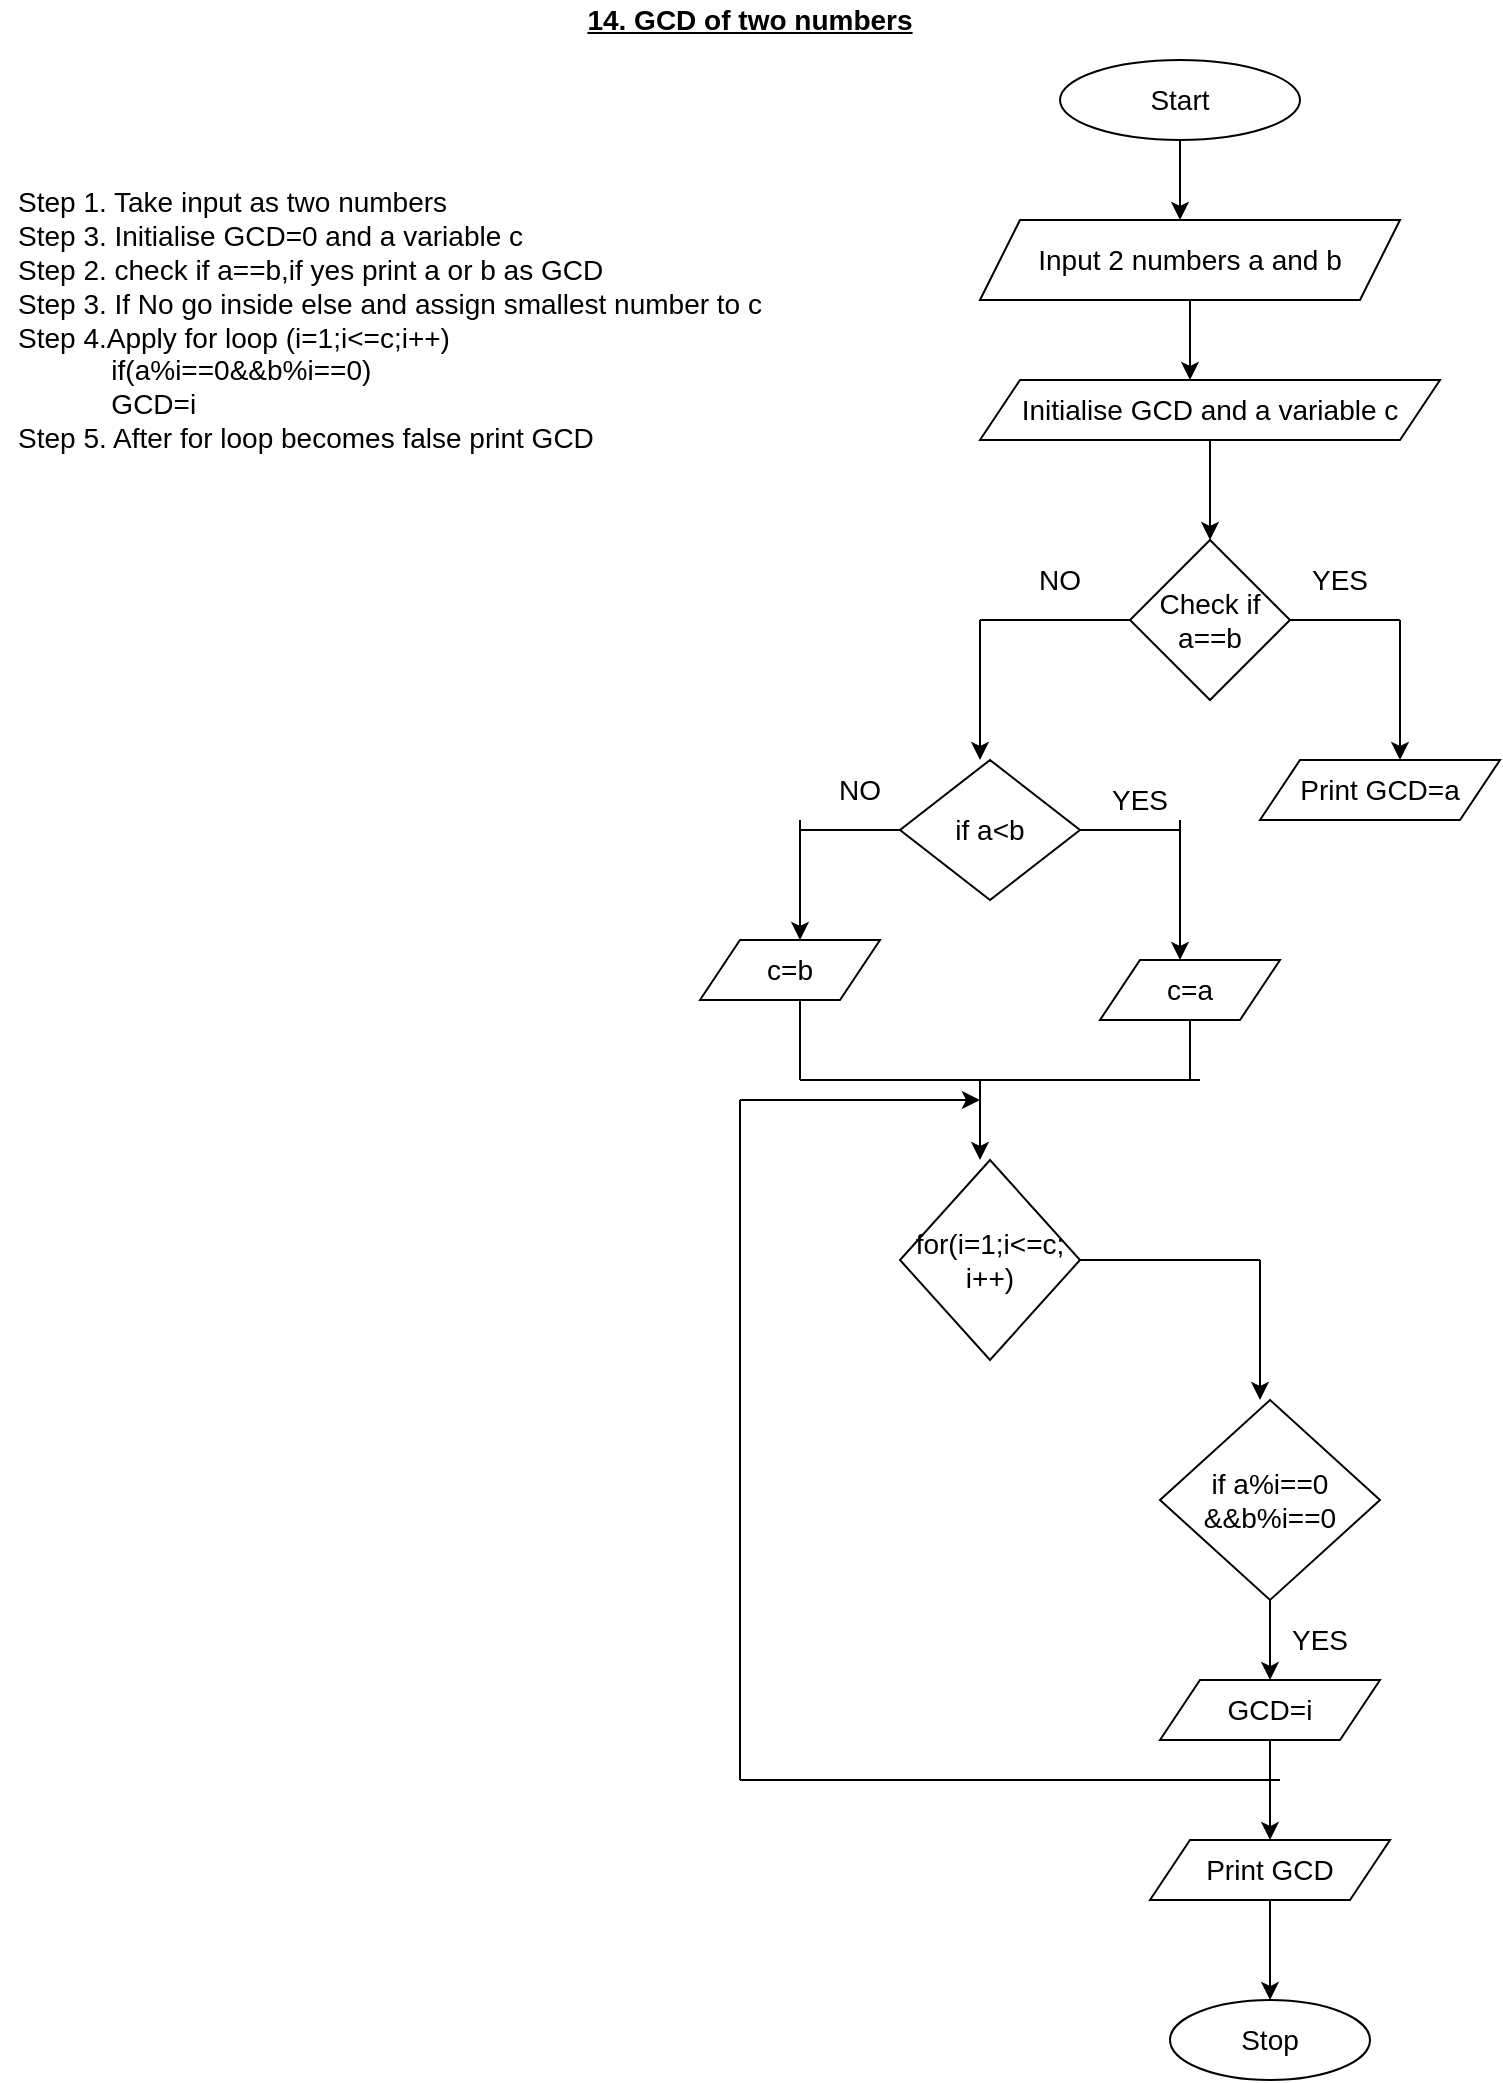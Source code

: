 <mxfile version="13.9.9" type="device"><diagram id="C5RBs43oDa-KdzZeNtuy" name="Page-1"><mxGraphModel dx="1024" dy="584" grid="1" gridSize="10" guides="1" tooltips="1" connect="1" arrows="1" fold="1" page="1" pageScale="1" pageWidth="827" pageHeight="1169" math="0" shadow="0"><root><mxCell id="WIyWlLk6GJQsqaUBKTNV-0"/><mxCell id="WIyWlLk6GJQsqaUBKTNV-1" parent="WIyWlLk6GJQsqaUBKTNV-0"/><mxCell id="JGCsafrGs3MiKBahC5DC-0" value="&lt;font style=&quot;font-size: 14px&quot;&gt;&lt;b&gt;&lt;u&gt;14. GCD of two numbers&lt;/u&gt;&lt;/b&gt;&lt;/font&gt;" style="text;html=1;strokeColor=none;fillColor=none;align=center;verticalAlign=middle;whiteSpace=wrap;rounded=0;" vertex="1" parent="WIyWlLk6GJQsqaUBKTNV-1"><mxGeometry x="240" y="20" width="330" height="20" as="geometry"/></mxCell><mxCell id="JGCsafrGs3MiKBahC5DC-1" value="&lt;div style=&quot;text-align: left&quot;&gt;&lt;span style=&quot;font-size: 14px&quot;&gt;Step 1. Take input as two numbers&lt;/span&gt;&lt;/div&gt;&lt;font style=&quot;font-size: 14px&quot;&gt;&lt;div style=&quot;text-align: left&quot;&gt;&lt;span&gt;Step 3. Initialise GCD=0 and a variable c&lt;/span&gt;&lt;/div&gt;&lt;div style=&quot;text-align: left&quot;&gt;&lt;span&gt;Step 2. check if a==b,if yes print a or b as GCD&lt;/span&gt;&lt;/div&gt;&lt;div style=&quot;text-align: left&quot;&gt;&lt;span&gt;Step 3. If No go inside else and assign smallest number to c&lt;/span&gt;&lt;/div&gt;&lt;div style=&quot;text-align: left&quot;&gt;&lt;span&gt;Step 4.Apply for loop (i=1;i&amp;lt;=c;i++)&lt;/span&gt;&lt;/div&gt;&lt;div style=&quot;text-align: left&quot;&gt;&lt;span&gt;&amp;nbsp; &amp;nbsp; &amp;nbsp; &amp;nbsp; &amp;nbsp; &amp;nbsp; if(a%i==0&amp;amp;&amp;amp;b%i==0)&lt;/span&gt;&lt;/div&gt;&lt;div style=&quot;text-align: left&quot;&gt;&lt;span&gt;&amp;nbsp; &amp;nbsp; &amp;nbsp; &amp;nbsp; &amp;nbsp; &amp;nbsp; GCD=i&lt;/span&gt;&lt;/div&gt;&lt;div style=&quot;text-align: left&quot;&gt;&lt;span&gt;Step 5. After for loop becomes false print GCD&lt;/span&gt;&lt;/div&gt;&lt;/font&gt;" style="text;html=1;strokeColor=none;fillColor=none;align=center;verticalAlign=middle;whiteSpace=wrap;rounded=0;" vertex="1" parent="WIyWlLk6GJQsqaUBKTNV-1"><mxGeometry x="30" y="110" width="390" height="140" as="geometry"/></mxCell><mxCell id="JGCsafrGs3MiKBahC5DC-2" value="&lt;font style=&quot;font-size: 14px&quot;&gt;Start&lt;/font&gt;" style="ellipse;whiteSpace=wrap;html=1;" vertex="1" parent="WIyWlLk6GJQsqaUBKTNV-1"><mxGeometry x="560" y="50" width="120" height="40" as="geometry"/></mxCell><mxCell id="JGCsafrGs3MiKBahC5DC-3" value="" style="endArrow=classic;html=1;exitX=0.5;exitY=1;exitDx=0;exitDy=0;" edge="1" parent="WIyWlLk6GJQsqaUBKTNV-1" source="JGCsafrGs3MiKBahC5DC-2"><mxGeometry width="50" height="50" relative="1" as="geometry"><mxPoint x="390" y="330" as="sourcePoint"/><mxPoint x="620" y="130" as="targetPoint"/></mxGeometry></mxCell><mxCell id="JGCsafrGs3MiKBahC5DC-4" value="&lt;font style=&quot;font-size: 14px&quot;&gt;Input 2 numbers a and b&lt;/font&gt;" style="shape=parallelogram;perimeter=parallelogramPerimeter;whiteSpace=wrap;html=1;fixedSize=1;" vertex="1" parent="WIyWlLk6GJQsqaUBKTNV-1"><mxGeometry x="520" y="130" width="210" height="40" as="geometry"/></mxCell><mxCell id="JGCsafrGs3MiKBahC5DC-5" value="&lt;font style=&quot;font-size: 14px&quot;&gt;Initialise GCD and a variable c&lt;/font&gt;" style="shape=parallelogram;perimeter=parallelogramPerimeter;whiteSpace=wrap;html=1;fixedSize=1;" vertex="1" parent="WIyWlLk6GJQsqaUBKTNV-1"><mxGeometry x="520" y="210" width="230" height="30" as="geometry"/></mxCell><mxCell id="JGCsafrGs3MiKBahC5DC-6" value="" style="endArrow=classic;html=1;exitX=0.5;exitY=1;exitDx=0;exitDy=0;" edge="1" parent="WIyWlLk6GJQsqaUBKTNV-1" source="JGCsafrGs3MiKBahC5DC-4"><mxGeometry width="50" height="50" relative="1" as="geometry"><mxPoint x="390" y="330" as="sourcePoint"/><mxPoint x="625" y="210" as="targetPoint"/></mxGeometry></mxCell><mxCell id="JGCsafrGs3MiKBahC5DC-7" value="&lt;font style=&quot;font-size: 14px&quot;&gt;Check if a==b&lt;/font&gt;" style="rhombus;whiteSpace=wrap;html=1;" vertex="1" parent="WIyWlLk6GJQsqaUBKTNV-1"><mxGeometry x="595" y="290" width="80" height="80" as="geometry"/></mxCell><mxCell id="JGCsafrGs3MiKBahC5DC-8" value="" style="endArrow=classic;html=1;exitX=0.5;exitY=1;exitDx=0;exitDy=0;" edge="1" parent="WIyWlLk6GJQsqaUBKTNV-1" source="JGCsafrGs3MiKBahC5DC-5"><mxGeometry width="50" height="50" relative="1" as="geometry"><mxPoint x="390" y="320" as="sourcePoint"/><mxPoint x="635" y="290" as="targetPoint"/></mxGeometry></mxCell><mxCell id="JGCsafrGs3MiKBahC5DC-9" value="" style="endArrow=none;html=1;exitX=1;exitY=0.5;exitDx=0;exitDy=0;" edge="1" parent="WIyWlLk6GJQsqaUBKTNV-1" source="JGCsafrGs3MiKBahC5DC-7"><mxGeometry width="50" height="50" relative="1" as="geometry"><mxPoint x="390" y="310" as="sourcePoint"/><mxPoint x="730" y="330" as="targetPoint"/></mxGeometry></mxCell><mxCell id="JGCsafrGs3MiKBahC5DC-10" value="" style="endArrow=classic;html=1;" edge="1" parent="WIyWlLk6GJQsqaUBKTNV-1"><mxGeometry width="50" height="50" relative="1" as="geometry"><mxPoint x="730" y="330" as="sourcePoint"/><mxPoint x="730" y="400" as="targetPoint"/></mxGeometry></mxCell><mxCell id="JGCsafrGs3MiKBahC5DC-11" value="&lt;font style=&quot;font-size: 14px&quot;&gt;Print GCD=a&lt;/font&gt;" style="shape=parallelogram;perimeter=parallelogramPerimeter;whiteSpace=wrap;html=1;fixedSize=1;" vertex="1" parent="WIyWlLk6GJQsqaUBKTNV-1"><mxGeometry x="660" y="400" width="120" height="30" as="geometry"/></mxCell><mxCell id="JGCsafrGs3MiKBahC5DC-12" value="" style="endArrow=none;html=1;exitX=0;exitY=0.5;exitDx=0;exitDy=0;" edge="1" parent="WIyWlLk6GJQsqaUBKTNV-1" source="JGCsafrGs3MiKBahC5DC-7"><mxGeometry width="50" height="50" relative="1" as="geometry"><mxPoint x="390" y="310" as="sourcePoint"/><mxPoint x="520" y="330" as="targetPoint"/></mxGeometry></mxCell><mxCell id="JGCsafrGs3MiKBahC5DC-13" value="" style="endArrow=classic;html=1;" edge="1" parent="WIyWlLk6GJQsqaUBKTNV-1"><mxGeometry width="50" height="50" relative="1" as="geometry"><mxPoint x="520" y="330" as="sourcePoint"/><mxPoint x="520" y="400" as="targetPoint"/></mxGeometry></mxCell><mxCell id="JGCsafrGs3MiKBahC5DC-14" value="&lt;font style=&quot;font-size: 14px&quot;&gt;if a&amp;lt;b&lt;br&gt;&lt;/font&gt;" style="rhombus;whiteSpace=wrap;html=1;" vertex="1" parent="WIyWlLk6GJQsqaUBKTNV-1"><mxGeometry x="480" y="400" width="90" height="70" as="geometry"/></mxCell><mxCell id="JGCsafrGs3MiKBahC5DC-15" value="&lt;font style=&quot;font-size: 14px&quot;&gt;YES&lt;/font&gt;" style="text;html=1;strokeColor=none;fillColor=none;align=center;verticalAlign=middle;whiteSpace=wrap;rounded=0;" vertex="1" parent="WIyWlLk6GJQsqaUBKTNV-1"><mxGeometry x="680" y="300" width="40" height="20" as="geometry"/></mxCell><mxCell id="JGCsafrGs3MiKBahC5DC-16" value="&lt;font style=&quot;font-size: 14px&quot;&gt;NO&lt;/font&gt;" style="text;html=1;strokeColor=none;fillColor=none;align=center;verticalAlign=middle;whiteSpace=wrap;rounded=0;" vertex="1" parent="WIyWlLk6GJQsqaUBKTNV-1"><mxGeometry x="540" y="300" width="40" height="20" as="geometry"/></mxCell><mxCell id="JGCsafrGs3MiKBahC5DC-17" value="" style="endArrow=none;html=1;exitX=1;exitY=0.5;exitDx=0;exitDy=0;" edge="1" parent="WIyWlLk6GJQsqaUBKTNV-1" source="JGCsafrGs3MiKBahC5DC-14"><mxGeometry width="50" height="50" relative="1" as="geometry"><mxPoint x="390" y="400" as="sourcePoint"/><mxPoint x="620" y="435" as="targetPoint"/></mxGeometry></mxCell><mxCell id="JGCsafrGs3MiKBahC5DC-18" value="" style="endArrow=classic;html=1;" edge="1" parent="WIyWlLk6GJQsqaUBKTNV-1"><mxGeometry width="50" height="50" relative="1" as="geometry"><mxPoint x="620" y="430" as="sourcePoint"/><mxPoint x="620" y="500" as="targetPoint"/></mxGeometry></mxCell><mxCell id="JGCsafrGs3MiKBahC5DC-19" value="&lt;font style=&quot;font-size: 14px&quot;&gt;c=a&lt;/font&gt;" style="shape=parallelogram;perimeter=parallelogramPerimeter;whiteSpace=wrap;html=1;fixedSize=1;" vertex="1" parent="WIyWlLk6GJQsqaUBKTNV-1"><mxGeometry x="580" y="500" width="90" height="30" as="geometry"/></mxCell><mxCell id="JGCsafrGs3MiKBahC5DC-20" value="" style="endArrow=none;html=1;exitX=0;exitY=0.5;exitDx=0;exitDy=0;" edge="1" parent="WIyWlLk6GJQsqaUBKTNV-1" source="JGCsafrGs3MiKBahC5DC-14"><mxGeometry width="50" height="50" relative="1" as="geometry"><mxPoint x="390" y="400" as="sourcePoint"/><mxPoint x="430" y="435" as="targetPoint"/></mxGeometry></mxCell><mxCell id="JGCsafrGs3MiKBahC5DC-21" value="" style="endArrow=classic;html=1;" edge="1" parent="WIyWlLk6GJQsqaUBKTNV-1"><mxGeometry width="50" height="50" relative="1" as="geometry"><mxPoint x="430" y="430" as="sourcePoint"/><mxPoint x="430" y="490" as="targetPoint"/></mxGeometry></mxCell><mxCell id="JGCsafrGs3MiKBahC5DC-22" value="&lt;font style=&quot;font-size: 14px&quot;&gt;c=b&lt;/font&gt;" style="shape=parallelogram;perimeter=parallelogramPerimeter;whiteSpace=wrap;html=1;fixedSize=1;" vertex="1" parent="WIyWlLk6GJQsqaUBKTNV-1"><mxGeometry x="380" y="490" width="90" height="30" as="geometry"/></mxCell><mxCell id="JGCsafrGs3MiKBahC5DC-23" value="&lt;font style=&quot;font-size: 14px&quot;&gt;YES&lt;/font&gt;" style="text;html=1;strokeColor=none;fillColor=none;align=center;verticalAlign=middle;whiteSpace=wrap;rounded=0;" vertex="1" parent="WIyWlLk6GJQsqaUBKTNV-1"><mxGeometry x="580" y="410" width="40" height="20" as="geometry"/></mxCell><mxCell id="JGCsafrGs3MiKBahC5DC-24" value="&lt;font style=&quot;font-size: 14px&quot;&gt;NO&lt;/font&gt;" style="text;html=1;strokeColor=none;fillColor=none;align=center;verticalAlign=middle;whiteSpace=wrap;rounded=0;" vertex="1" parent="WIyWlLk6GJQsqaUBKTNV-1"><mxGeometry x="440" y="405" width="40" height="20" as="geometry"/></mxCell><mxCell id="JGCsafrGs3MiKBahC5DC-25" value="" style="endArrow=none;html=1;" edge="1" parent="WIyWlLk6GJQsqaUBKTNV-1"><mxGeometry width="50" height="50" relative="1" as="geometry"><mxPoint x="430" y="520" as="sourcePoint"/><mxPoint x="430" y="560" as="targetPoint"/><Array as="points"/></mxGeometry></mxCell><mxCell id="JGCsafrGs3MiKBahC5DC-26" value="" style="endArrow=none;html=1;exitX=0.5;exitY=1;exitDx=0;exitDy=0;" edge="1" parent="WIyWlLk6GJQsqaUBKTNV-1" source="JGCsafrGs3MiKBahC5DC-19"><mxGeometry width="50" height="50" relative="1" as="geometry"><mxPoint x="390" y="500" as="sourcePoint"/><mxPoint x="625" y="560" as="targetPoint"/></mxGeometry></mxCell><mxCell id="JGCsafrGs3MiKBahC5DC-28" value="" style="endArrow=none;html=1;" edge="1" parent="WIyWlLk6GJQsqaUBKTNV-1"><mxGeometry width="50" height="50" relative="1" as="geometry"><mxPoint x="430" y="560" as="sourcePoint"/><mxPoint x="630" y="560" as="targetPoint"/></mxGeometry></mxCell><mxCell id="JGCsafrGs3MiKBahC5DC-29" value="" style="endArrow=classic;html=1;" edge="1" parent="WIyWlLk6GJQsqaUBKTNV-1"><mxGeometry width="50" height="50" relative="1" as="geometry"><mxPoint x="520" y="560" as="sourcePoint"/><mxPoint x="520" y="600" as="targetPoint"/></mxGeometry></mxCell><mxCell id="JGCsafrGs3MiKBahC5DC-30" value="&lt;font style=&quot;font-size: 14px&quot;&gt;for(i=1;i&amp;lt;=c;&lt;br&gt;i++)&lt;/font&gt;" style="rhombus;whiteSpace=wrap;html=1;" vertex="1" parent="WIyWlLk6GJQsqaUBKTNV-1"><mxGeometry x="480" y="600" width="90" height="100" as="geometry"/></mxCell><mxCell id="JGCsafrGs3MiKBahC5DC-31" value="" style="endArrow=none;html=1;exitX=1;exitY=0.5;exitDx=0;exitDy=0;" edge="1" parent="WIyWlLk6GJQsqaUBKTNV-1" source="JGCsafrGs3MiKBahC5DC-30"><mxGeometry width="50" height="50" relative="1" as="geometry"><mxPoint x="470" y="610" as="sourcePoint"/><mxPoint x="660" y="650" as="targetPoint"/></mxGeometry></mxCell><mxCell id="JGCsafrGs3MiKBahC5DC-32" value="" style="endArrow=classic;html=1;" edge="1" parent="WIyWlLk6GJQsqaUBKTNV-1"><mxGeometry width="50" height="50" relative="1" as="geometry"><mxPoint x="660" y="650" as="sourcePoint"/><mxPoint x="660" y="720" as="targetPoint"/></mxGeometry></mxCell><mxCell id="JGCsafrGs3MiKBahC5DC-33" value="&lt;font style=&quot;font-size: 14px&quot;&gt;if a%i==0&lt;br&gt;&amp;amp;&amp;amp;b%i==0&lt;/font&gt;" style="rhombus;whiteSpace=wrap;html=1;" vertex="1" parent="WIyWlLk6GJQsqaUBKTNV-1"><mxGeometry x="610" y="720" width="110" height="100" as="geometry"/></mxCell><mxCell id="JGCsafrGs3MiKBahC5DC-34" value="" style="endArrow=classic;html=1;exitX=0.5;exitY=1;exitDx=0;exitDy=0;" edge="1" parent="WIyWlLk6GJQsqaUBKTNV-1" source="JGCsafrGs3MiKBahC5DC-33"><mxGeometry width="50" height="50" relative="1" as="geometry"><mxPoint x="470" y="800" as="sourcePoint"/><mxPoint x="665" y="860" as="targetPoint"/></mxGeometry></mxCell><mxCell id="JGCsafrGs3MiKBahC5DC-35" value="&lt;font style=&quot;font-size: 14px&quot;&gt;GCD=i&lt;/font&gt;" style="shape=parallelogram;perimeter=parallelogramPerimeter;whiteSpace=wrap;html=1;fixedSize=1;" vertex="1" parent="WIyWlLk6GJQsqaUBKTNV-1"><mxGeometry x="610" y="860" width="110" height="30" as="geometry"/></mxCell><mxCell id="JGCsafrGs3MiKBahC5DC-36" value="" style="endArrow=classic;html=1;exitX=0.5;exitY=1;exitDx=0;exitDy=0;" edge="1" parent="WIyWlLk6GJQsqaUBKTNV-1" source="JGCsafrGs3MiKBahC5DC-35" target="JGCsafrGs3MiKBahC5DC-37"><mxGeometry width="50" height="50" relative="1" as="geometry"><mxPoint x="470" y="900" as="sourcePoint"/><mxPoint x="665" y="970" as="targetPoint"/></mxGeometry></mxCell><mxCell id="JGCsafrGs3MiKBahC5DC-37" value="&lt;font style=&quot;font-size: 14px&quot;&gt;Print GCD&lt;/font&gt;" style="shape=parallelogram;perimeter=parallelogramPerimeter;whiteSpace=wrap;html=1;fixedSize=1;" vertex="1" parent="WIyWlLk6GJQsqaUBKTNV-1"><mxGeometry x="605" y="940" width="120" height="30" as="geometry"/></mxCell><mxCell id="JGCsafrGs3MiKBahC5DC-38" value="" style="endArrow=none;html=1;" edge="1" parent="WIyWlLk6GJQsqaUBKTNV-1"><mxGeometry width="50" height="50" relative="1" as="geometry"><mxPoint x="670" y="910" as="sourcePoint"/><mxPoint x="400" y="910" as="targetPoint"/></mxGeometry></mxCell><mxCell id="JGCsafrGs3MiKBahC5DC-39" value="" style="endArrow=none;html=1;" edge="1" parent="WIyWlLk6GJQsqaUBKTNV-1"><mxGeometry width="50" height="50" relative="1" as="geometry"><mxPoint x="400" y="910" as="sourcePoint"/><mxPoint x="400" y="570" as="targetPoint"/></mxGeometry></mxCell><mxCell id="JGCsafrGs3MiKBahC5DC-40" value="" style="endArrow=classic;html=1;" edge="1" parent="WIyWlLk6GJQsqaUBKTNV-1"><mxGeometry width="50" height="50" relative="1" as="geometry"><mxPoint x="400" y="570" as="sourcePoint"/><mxPoint x="520" y="570" as="targetPoint"/></mxGeometry></mxCell><mxCell id="JGCsafrGs3MiKBahC5DC-41" value="" style="endArrow=classic;html=1;exitX=0.5;exitY=1;exitDx=0;exitDy=0;" edge="1" parent="WIyWlLk6GJQsqaUBKTNV-1" source="JGCsafrGs3MiKBahC5DC-37"><mxGeometry width="50" height="50" relative="1" as="geometry"><mxPoint x="280" y="870" as="sourcePoint"/><mxPoint x="665" y="1020" as="targetPoint"/></mxGeometry></mxCell><mxCell id="JGCsafrGs3MiKBahC5DC-42" value="&lt;font style=&quot;font-size: 14px&quot;&gt;Stop&lt;/font&gt;" style="ellipse;whiteSpace=wrap;html=1;" vertex="1" parent="WIyWlLk6GJQsqaUBKTNV-1"><mxGeometry x="615" y="1020" width="100" height="40" as="geometry"/></mxCell><mxCell id="JGCsafrGs3MiKBahC5DC-43" value="&lt;font style=&quot;font-size: 14px&quot;&gt;YES&lt;/font&gt;" style="text;html=1;strokeColor=none;fillColor=none;align=center;verticalAlign=middle;whiteSpace=wrap;rounded=0;" vertex="1" parent="WIyWlLk6GJQsqaUBKTNV-1"><mxGeometry x="670" y="830" width="40" height="20" as="geometry"/></mxCell></root></mxGraphModel></diagram></mxfile>
